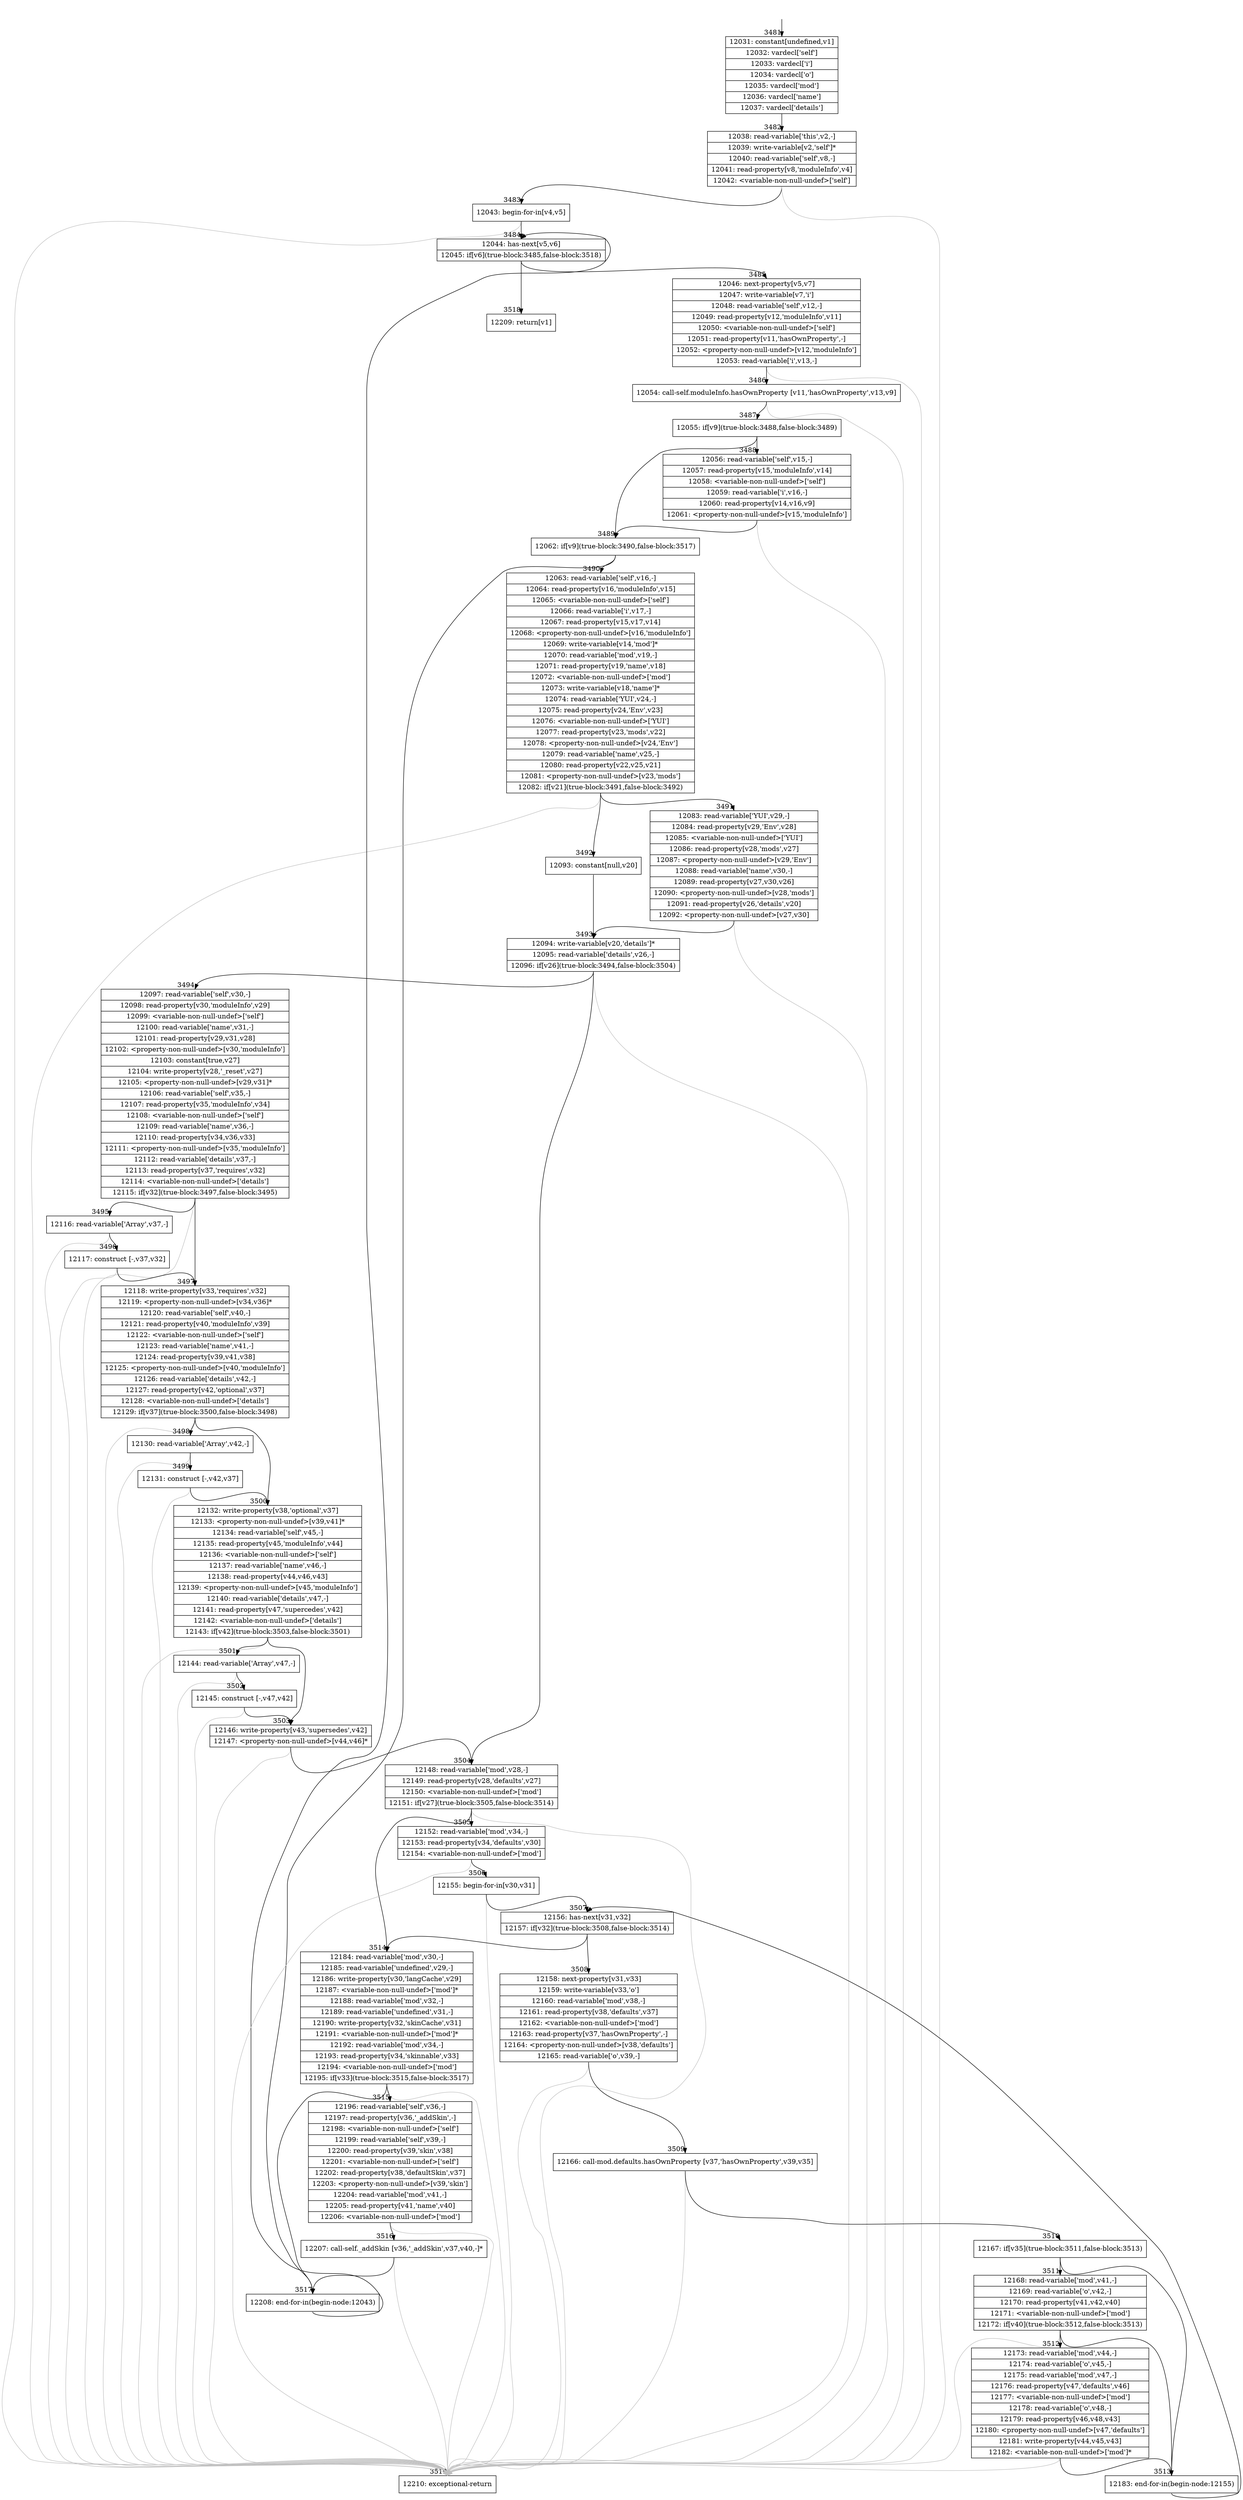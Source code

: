 digraph {
rankdir="TD"
BB_entry184[shape=none,label=""];
BB_entry184 -> BB3481 [tailport=s, headport=n, headlabel="    3481"]
BB3481 [shape=record label="{12031: constant[undefined,v1]|12032: vardecl['self']|12033: vardecl['i']|12034: vardecl['o']|12035: vardecl['mod']|12036: vardecl['name']|12037: vardecl['details']}" ] 
BB3481 -> BB3482 [tailport=s, headport=n, headlabel="      3482"]
BB3482 [shape=record label="{12038: read-variable['this',v2,-]|12039: write-variable[v2,'self']*|12040: read-variable['self',v8,-]|12041: read-property[v8,'moduleInfo',v4]|12042: \<variable-non-null-undef\>['self']}" ] 
BB3482 -> BB3483 [tailport=s, headport=n, headlabel="      3483"]
BB3482 -> BB3519 [tailport=s, headport=n, color=gray, headlabel="      3519"]
BB3483 [shape=record label="{12043: begin-for-in[v4,v5]}" ] 
BB3483 -> BB3484 [tailport=s, headport=n, headlabel="      3484"]
BB3483 -> BB3519 [tailport=s, headport=n, color=gray]
BB3484 [shape=record label="{12044: has-next[v5,v6]|12045: if[v6](true-block:3485,false-block:3518)}" ] 
BB3484 -> BB3485 [tailport=s, headport=n, headlabel="      3485"]
BB3484 -> BB3518 [tailport=s, headport=n, headlabel="      3518"]
BB3485 [shape=record label="{12046: next-property[v5,v7]|12047: write-variable[v7,'i']|12048: read-variable['self',v12,-]|12049: read-property[v12,'moduleInfo',v11]|12050: \<variable-non-null-undef\>['self']|12051: read-property[v11,'hasOwnProperty',-]|12052: \<property-non-null-undef\>[v12,'moduleInfo']|12053: read-variable['i',v13,-]}" ] 
BB3485 -> BB3486 [tailport=s, headport=n, headlabel="      3486"]
BB3485 -> BB3519 [tailport=s, headport=n, color=gray]
BB3486 [shape=record label="{12054: call-self.moduleInfo.hasOwnProperty [v11,'hasOwnProperty',v13,v9]}" ] 
BB3486 -> BB3487 [tailport=s, headport=n, headlabel="      3487"]
BB3486 -> BB3519 [tailport=s, headport=n, color=gray]
BB3487 [shape=record label="{12055: if[v9](true-block:3488,false-block:3489)}" ] 
BB3487 -> BB3489 [tailport=s, headport=n, headlabel="      3489"]
BB3487 -> BB3488 [tailport=s, headport=n, headlabel="      3488"]
BB3488 [shape=record label="{12056: read-variable['self',v15,-]|12057: read-property[v15,'moduleInfo',v14]|12058: \<variable-non-null-undef\>['self']|12059: read-variable['i',v16,-]|12060: read-property[v14,v16,v9]|12061: \<property-non-null-undef\>[v15,'moduleInfo']}" ] 
BB3488 -> BB3489 [tailport=s, headport=n]
BB3488 -> BB3519 [tailport=s, headport=n, color=gray]
BB3489 [shape=record label="{12062: if[v9](true-block:3490,false-block:3517)}" ] 
BB3489 -> BB3490 [tailport=s, headport=n, headlabel="      3490"]
BB3489 -> BB3517 [tailport=s, headport=n, headlabel="      3517"]
BB3490 [shape=record label="{12063: read-variable['self',v16,-]|12064: read-property[v16,'moduleInfo',v15]|12065: \<variable-non-null-undef\>['self']|12066: read-variable['i',v17,-]|12067: read-property[v15,v17,v14]|12068: \<property-non-null-undef\>[v16,'moduleInfo']|12069: write-variable[v14,'mod']*|12070: read-variable['mod',v19,-]|12071: read-property[v19,'name',v18]|12072: \<variable-non-null-undef\>['mod']|12073: write-variable[v18,'name']*|12074: read-variable['YUI',v24,-]|12075: read-property[v24,'Env',v23]|12076: \<variable-non-null-undef\>['YUI']|12077: read-property[v23,'mods',v22]|12078: \<property-non-null-undef\>[v24,'Env']|12079: read-variable['name',v25,-]|12080: read-property[v22,v25,v21]|12081: \<property-non-null-undef\>[v23,'mods']|12082: if[v21](true-block:3491,false-block:3492)}" ] 
BB3490 -> BB3491 [tailport=s, headport=n, headlabel="      3491"]
BB3490 -> BB3492 [tailport=s, headport=n, headlabel="      3492"]
BB3490 -> BB3519 [tailport=s, headport=n, color=gray]
BB3491 [shape=record label="{12083: read-variable['YUI',v29,-]|12084: read-property[v29,'Env',v28]|12085: \<variable-non-null-undef\>['YUI']|12086: read-property[v28,'mods',v27]|12087: \<property-non-null-undef\>[v29,'Env']|12088: read-variable['name',v30,-]|12089: read-property[v27,v30,v26]|12090: \<property-non-null-undef\>[v28,'mods']|12091: read-property[v26,'details',v20]|12092: \<property-non-null-undef\>[v27,v30]}" ] 
BB3491 -> BB3493 [tailport=s, headport=n, headlabel="      3493"]
BB3491 -> BB3519 [tailport=s, headport=n, color=gray]
BB3492 [shape=record label="{12093: constant[null,v20]}" ] 
BB3492 -> BB3493 [tailport=s, headport=n]
BB3493 [shape=record label="{12094: write-variable[v20,'details']*|12095: read-variable['details',v26,-]|12096: if[v26](true-block:3494,false-block:3504)}" ] 
BB3493 -> BB3494 [tailport=s, headport=n, headlabel="      3494"]
BB3493 -> BB3504 [tailport=s, headport=n, headlabel="      3504"]
BB3493 -> BB3519 [tailport=s, headport=n, color=gray]
BB3494 [shape=record label="{12097: read-variable['self',v30,-]|12098: read-property[v30,'moduleInfo',v29]|12099: \<variable-non-null-undef\>['self']|12100: read-variable['name',v31,-]|12101: read-property[v29,v31,v28]|12102: \<property-non-null-undef\>[v30,'moduleInfo']|12103: constant[true,v27]|12104: write-property[v28,'_reset',v27]|12105: \<property-non-null-undef\>[v29,v31]*|12106: read-variable['self',v35,-]|12107: read-property[v35,'moduleInfo',v34]|12108: \<variable-non-null-undef\>['self']|12109: read-variable['name',v36,-]|12110: read-property[v34,v36,v33]|12111: \<property-non-null-undef\>[v35,'moduleInfo']|12112: read-variable['details',v37,-]|12113: read-property[v37,'requires',v32]|12114: \<variable-non-null-undef\>['details']|12115: if[v32](true-block:3497,false-block:3495)}" ] 
BB3494 -> BB3497 [tailport=s, headport=n, headlabel="      3497"]
BB3494 -> BB3495 [tailport=s, headport=n, headlabel="      3495"]
BB3494 -> BB3519 [tailport=s, headport=n, color=gray]
BB3495 [shape=record label="{12116: read-variable['Array',v37,-]}" ] 
BB3495 -> BB3496 [tailport=s, headport=n, headlabel="      3496"]
BB3495 -> BB3519 [tailport=s, headport=n, color=gray]
BB3496 [shape=record label="{12117: construct [-,v37,v32]}" ] 
BB3496 -> BB3497 [tailport=s, headport=n]
BB3496 -> BB3519 [tailport=s, headport=n, color=gray]
BB3497 [shape=record label="{12118: write-property[v33,'requires',v32]|12119: \<property-non-null-undef\>[v34,v36]*|12120: read-variable['self',v40,-]|12121: read-property[v40,'moduleInfo',v39]|12122: \<variable-non-null-undef\>['self']|12123: read-variable['name',v41,-]|12124: read-property[v39,v41,v38]|12125: \<property-non-null-undef\>[v40,'moduleInfo']|12126: read-variable['details',v42,-]|12127: read-property[v42,'optional',v37]|12128: \<variable-non-null-undef\>['details']|12129: if[v37](true-block:3500,false-block:3498)}" ] 
BB3497 -> BB3500 [tailport=s, headport=n, headlabel="      3500"]
BB3497 -> BB3498 [tailport=s, headport=n, headlabel="      3498"]
BB3497 -> BB3519 [tailport=s, headport=n, color=gray]
BB3498 [shape=record label="{12130: read-variable['Array',v42,-]}" ] 
BB3498 -> BB3499 [tailport=s, headport=n, headlabel="      3499"]
BB3498 -> BB3519 [tailport=s, headport=n, color=gray]
BB3499 [shape=record label="{12131: construct [-,v42,v37]}" ] 
BB3499 -> BB3500 [tailport=s, headport=n]
BB3499 -> BB3519 [tailport=s, headport=n, color=gray]
BB3500 [shape=record label="{12132: write-property[v38,'optional',v37]|12133: \<property-non-null-undef\>[v39,v41]*|12134: read-variable['self',v45,-]|12135: read-property[v45,'moduleInfo',v44]|12136: \<variable-non-null-undef\>['self']|12137: read-variable['name',v46,-]|12138: read-property[v44,v46,v43]|12139: \<property-non-null-undef\>[v45,'moduleInfo']|12140: read-variable['details',v47,-]|12141: read-property[v47,'supercedes',v42]|12142: \<variable-non-null-undef\>['details']|12143: if[v42](true-block:3503,false-block:3501)}" ] 
BB3500 -> BB3503 [tailport=s, headport=n, headlabel="      3503"]
BB3500 -> BB3501 [tailport=s, headport=n, headlabel="      3501"]
BB3500 -> BB3519 [tailport=s, headport=n, color=gray]
BB3501 [shape=record label="{12144: read-variable['Array',v47,-]}" ] 
BB3501 -> BB3502 [tailport=s, headport=n, headlabel="      3502"]
BB3501 -> BB3519 [tailport=s, headport=n, color=gray]
BB3502 [shape=record label="{12145: construct [-,v47,v42]}" ] 
BB3502 -> BB3503 [tailport=s, headport=n]
BB3502 -> BB3519 [tailport=s, headport=n, color=gray]
BB3503 [shape=record label="{12146: write-property[v43,'supersedes',v42]|12147: \<property-non-null-undef\>[v44,v46]*}" ] 
BB3503 -> BB3504 [tailport=s, headport=n]
BB3503 -> BB3519 [tailport=s, headport=n, color=gray]
BB3504 [shape=record label="{12148: read-variable['mod',v28,-]|12149: read-property[v28,'defaults',v27]|12150: \<variable-non-null-undef\>['mod']|12151: if[v27](true-block:3505,false-block:3514)}" ] 
BB3504 -> BB3505 [tailport=s, headport=n, headlabel="      3505"]
BB3504 -> BB3514 [tailport=s, headport=n, headlabel="      3514"]
BB3504 -> BB3519 [tailport=s, headport=n, color=gray]
BB3505 [shape=record label="{12152: read-variable['mod',v34,-]|12153: read-property[v34,'defaults',v30]|12154: \<variable-non-null-undef\>['mod']}" ] 
BB3505 -> BB3506 [tailport=s, headport=n, headlabel="      3506"]
BB3505 -> BB3519 [tailport=s, headport=n, color=gray]
BB3506 [shape=record label="{12155: begin-for-in[v30,v31]}" ] 
BB3506 -> BB3507 [tailport=s, headport=n, headlabel="      3507"]
BB3506 -> BB3519 [tailport=s, headport=n, color=gray]
BB3507 [shape=record label="{12156: has-next[v31,v32]|12157: if[v32](true-block:3508,false-block:3514)}" ] 
BB3507 -> BB3508 [tailport=s, headport=n, headlabel="      3508"]
BB3507 -> BB3514 [tailport=s, headport=n]
BB3508 [shape=record label="{12158: next-property[v31,v33]|12159: write-variable[v33,'o']|12160: read-variable['mod',v38,-]|12161: read-property[v38,'defaults',v37]|12162: \<variable-non-null-undef\>['mod']|12163: read-property[v37,'hasOwnProperty',-]|12164: \<property-non-null-undef\>[v38,'defaults']|12165: read-variable['o',v39,-]}" ] 
BB3508 -> BB3509 [tailport=s, headport=n, headlabel="      3509"]
BB3508 -> BB3519 [tailport=s, headport=n, color=gray]
BB3509 [shape=record label="{12166: call-mod.defaults.hasOwnProperty [v37,'hasOwnProperty',v39,v35]}" ] 
BB3509 -> BB3510 [tailport=s, headport=n, headlabel="      3510"]
BB3509 -> BB3519 [tailport=s, headport=n, color=gray]
BB3510 [shape=record label="{12167: if[v35](true-block:3511,false-block:3513)}" ] 
BB3510 -> BB3511 [tailport=s, headport=n, headlabel="      3511"]
BB3510 -> BB3513 [tailport=s, headport=n, headlabel="      3513"]
BB3511 [shape=record label="{12168: read-variable['mod',v41,-]|12169: read-variable['o',v42,-]|12170: read-property[v41,v42,v40]|12171: \<variable-non-null-undef\>['mod']|12172: if[v40](true-block:3512,false-block:3513)}" ] 
BB3511 -> BB3512 [tailport=s, headport=n, headlabel="      3512"]
BB3511 -> BB3513 [tailport=s, headport=n]
BB3511 -> BB3519 [tailport=s, headport=n, color=gray]
BB3512 [shape=record label="{12173: read-variable['mod',v44,-]|12174: read-variable['o',v45,-]|12175: read-variable['mod',v47,-]|12176: read-property[v47,'defaults',v46]|12177: \<variable-non-null-undef\>['mod']|12178: read-variable['o',v48,-]|12179: read-property[v46,v48,v43]|12180: \<property-non-null-undef\>[v47,'defaults']|12181: write-property[v44,v45,v43]|12182: \<variable-non-null-undef\>['mod']*}" ] 
BB3512 -> BB3513 [tailport=s, headport=n]
BB3512 -> BB3519 [tailport=s, headport=n, color=gray]
BB3513 [shape=record label="{12183: end-for-in(begin-node:12155)}" ] 
BB3513 -> BB3507 [tailport=s, headport=n]
BB3514 [shape=record label="{12184: read-variable['mod',v30,-]|12185: read-variable['undefined',v29,-]|12186: write-property[v30,'langCache',v29]|12187: \<variable-non-null-undef\>['mod']*|12188: read-variable['mod',v32,-]|12189: read-variable['undefined',v31,-]|12190: write-property[v32,'skinCache',v31]|12191: \<variable-non-null-undef\>['mod']*|12192: read-variable['mod',v34,-]|12193: read-property[v34,'skinnable',v33]|12194: \<variable-non-null-undef\>['mod']|12195: if[v33](true-block:3515,false-block:3517)}" ] 
BB3514 -> BB3515 [tailport=s, headport=n, headlabel="      3515"]
BB3514 -> BB3517 [tailport=s, headport=n]
BB3514 -> BB3519 [tailport=s, headport=n, color=gray]
BB3515 [shape=record label="{12196: read-variable['self',v36,-]|12197: read-property[v36,'_addSkin',-]|12198: \<variable-non-null-undef\>['self']|12199: read-variable['self',v39,-]|12200: read-property[v39,'skin',v38]|12201: \<variable-non-null-undef\>['self']|12202: read-property[v38,'defaultSkin',v37]|12203: \<property-non-null-undef\>[v39,'skin']|12204: read-variable['mod',v41,-]|12205: read-property[v41,'name',v40]|12206: \<variable-non-null-undef\>['mod']}" ] 
BB3515 -> BB3516 [tailport=s, headport=n, headlabel="      3516"]
BB3515 -> BB3519 [tailport=s, headport=n, color=gray]
BB3516 [shape=record label="{12207: call-self._addSkin [v36,'_addSkin',v37,v40,-]*}" ] 
BB3516 -> BB3517 [tailport=s, headport=n]
BB3516 -> BB3519 [tailport=s, headport=n, color=gray]
BB3517 [shape=record label="{12208: end-for-in(begin-node:12043)}" ] 
BB3517 -> BB3484 [tailport=s, headport=n]
BB3518 [shape=record label="{12209: return[v1]}" ] 
BB3519 [shape=record label="{12210: exceptional-return}" ] 
//#$~ 6310
}
